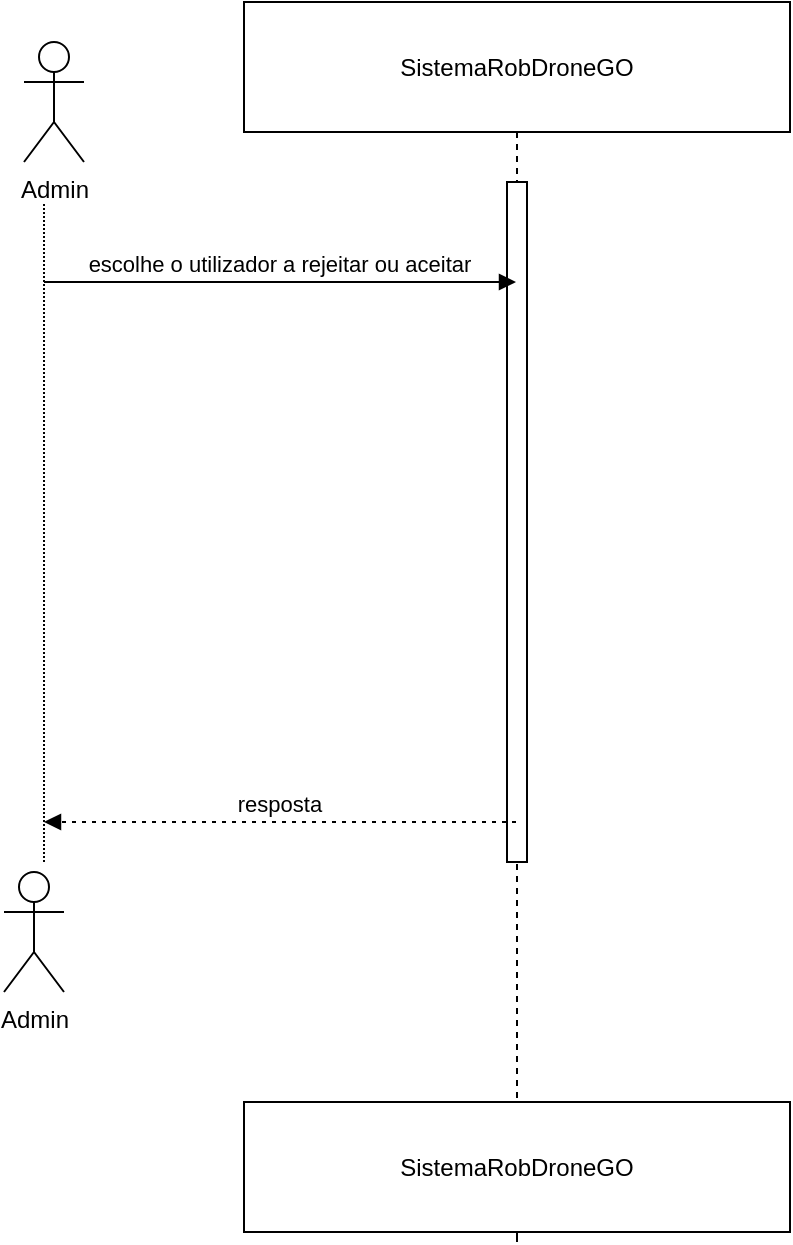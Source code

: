 <mxfile version="22.1.16" type="device">
  <diagram name="Página-1" id="AHgnEtEkGQz4qsDMoYwc">
    <mxGraphModel dx="1750" dy="978" grid="1" gridSize="10" guides="1" tooltips="1" connect="1" arrows="1" fold="1" page="1" pageScale="1" pageWidth="827" pageHeight="1169" math="0" shadow="0">
      <root>
        <mxCell id="0" />
        <mxCell id="1" parent="0" />
        <mxCell id="Fvpvccran3TEypnIrrUl-1" value="SistemaRobDroneGO" style="shape=umlLifeline;perimeter=lifelinePerimeter;whiteSpace=wrap;container=1;dropTarget=0;collapsible=0;recursiveResize=0;outlineConnect=0;portConstraint=eastwest;newEdgeStyle={&quot;edgeStyle&quot;:&quot;elbowEdgeStyle&quot;,&quot;elbow&quot;:&quot;vertical&quot;,&quot;curved&quot;:0,&quot;rounded&quot;:0};size=65;" vertex="1" parent="1">
          <mxGeometry x="300" y="20" width="273" height="620" as="geometry" />
        </mxCell>
        <mxCell id="Fvpvccran3TEypnIrrUl-22" value="" style="html=1;points=[[0,0,0,0,5],[0,1,0,0,-5],[1,0,0,0,5],[1,1,0,0,-5]];perimeter=orthogonalPerimeter;outlineConnect=0;targetShapes=umlLifeline;portConstraint=eastwest;newEdgeStyle={&quot;curved&quot;:0,&quot;rounded&quot;:0};" vertex="1" parent="Fvpvccran3TEypnIrrUl-1">
          <mxGeometry x="131.5" y="90" width="10" height="340" as="geometry" />
        </mxCell>
        <mxCell id="Fvpvccran3TEypnIrrUl-13" value="SistemaRobDroneGO" style="shape=umlLifeline;perimeter=lifelinePerimeter;whiteSpace=wrap;container=1;dropTarget=0;collapsible=0;recursiveResize=0;outlineConnect=0;portConstraint=eastwest;newEdgeStyle={&quot;edgeStyle&quot;:&quot;elbowEdgeStyle&quot;,&quot;elbow&quot;:&quot;vertical&quot;,&quot;curved&quot;:0,&quot;rounded&quot;:0};size=65;" vertex="1" parent="1">
          <mxGeometry x="300" y="570" width="273" height="70" as="geometry" />
        </mxCell>
        <mxCell id="Fvpvccran3TEypnIrrUl-31" value="Admin" style="shape=umlActor;verticalLabelPosition=bottom;verticalAlign=top;html=1;outlineConnect=0;" vertex="1" parent="1">
          <mxGeometry x="190" y="40" width="30" height="60" as="geometry" />
        </mxCell>
        <mxCell id="Fvpvccran3TEypnIrrUl-32" value="Admin" style="shape=umlActor;verticalLabelPosition=bottom;verticalAlign=top;html=1;outlineConnect=0;" vertex="1" parent="1">
          <mxGeometry x="180" y="455" width="30" height="60" as="geometry" />
        </mxCell>
        <mxCell id="Fvpvccran3TEypnIrrUl-33" value="" style="endArrow=none;dashed=1;html=1;strokeWidth=1;rounded=0;dashPattern=1 1;" edge="1" parent="1">
          <mxGeometry width="50" height="50" relative="1" as="geometry">
            <mxPoint x="200" y="450" as="sourcePoint" />
            <mxPoint x="200" y="120" as="targetPoint" />
          </mxGeometry>
        </mxCell>
        <mxCell id="Fvpvccran3TEypnIrrUl-34" value="escolhe o utilizador a rejeitar ou aceitar" style="verticalAlign=bottom;endArrow=block;edgeStyle=elbowEdgeStyle;elbow=vertical;curved=0;rounded=0;" edge="1" parent="1">
          <mxGeometry relative="1" as="geometry">
            <Array as="points">
              <mxPoint x="311.18" y="160" />
            </Array>
            <mxPoint x="200.004" y="160" as="sourcePoint" />
            <mxPoint x="436.0" y="160.0" as="targetPoint" />
          </mxGeometry>
        </mxCell>
        <mxCell id="Fvpvccran3TEypnIrrUl-39" value="resposta" style="verticalAlign=bottom;endArrow=block;edgeStyle=elbowEdgeStyle;elbow=vertical;curved=0;rounded=0;dashed=1;dashPattern=2 3;" edge="1" parent="1" source="Fvpvccran3TEypnIrrUl-1">
          <mxGeometry relative="1" as="geometry">
            <Array as="points" />
            <mxPoint x="586.5" y="430.427" as="sourcePoint" />
            <mxPoint x="200" y="430" as="targetPoint" />
          </mxGeometry>
        </mxCell>
      </root>
    </mxGraphModel>
  </diagram>
</mxfile>
